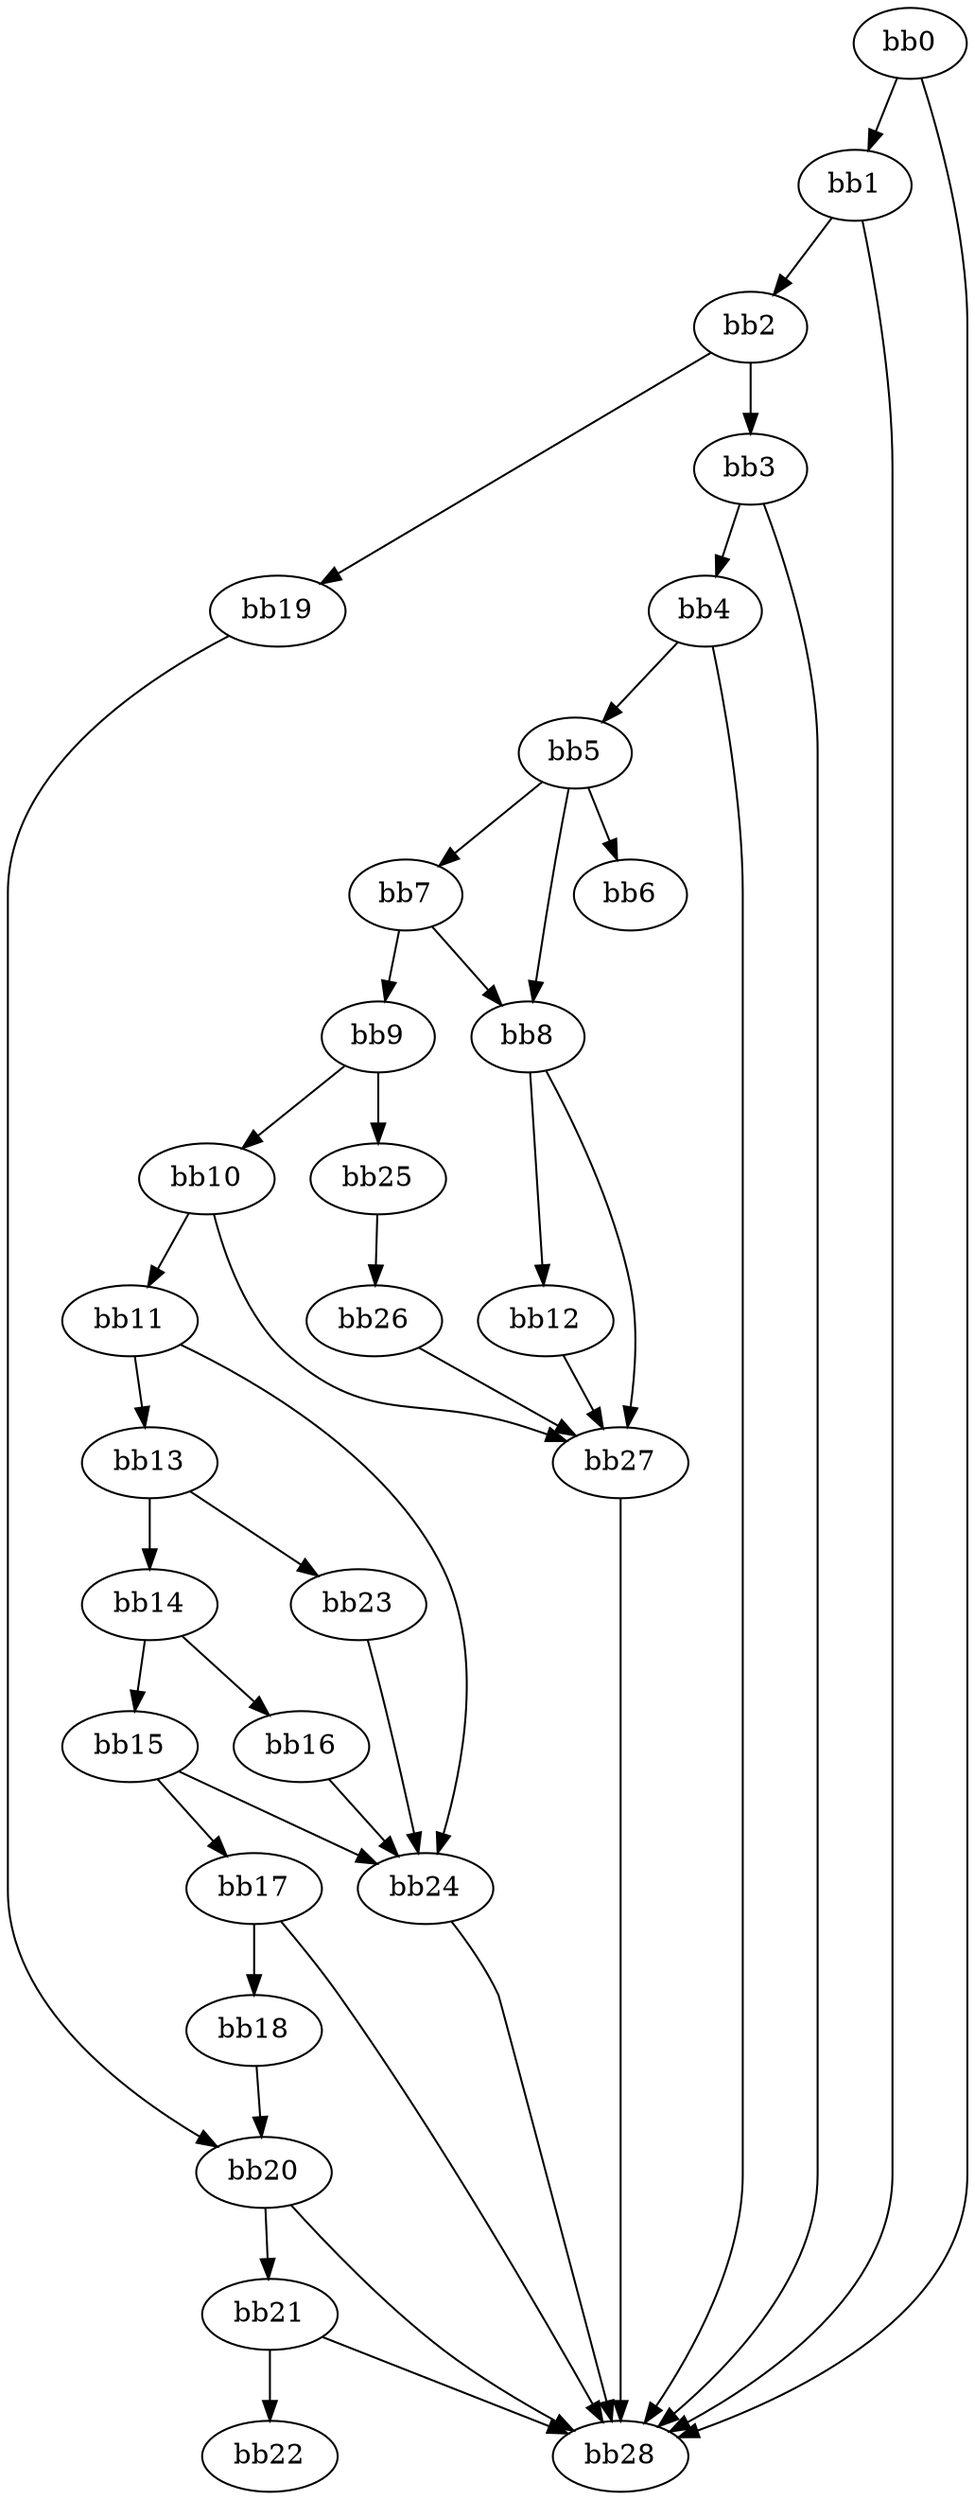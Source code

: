 digraph {
    0 [ label = "bb0\l" ]
    1 [ label = "bb1\l" ]
    2 [ label = "bb2\l" ]
    3 [ label = "bb3\l" ]
    4 [ label = "bb4\l" ]
    5 [ label = "bb5\l" ]
    6 [ label = "bb6\l" ]
    7 [ label = "bb7\l" ]
    8 [ label = "bb8\l" ]
    9 [ label = "bb9\l" ]
    10 [ label = "bb10\l" ]
    11 [ label = "bb11\l" ]
    12 [ label = "bb12\l" ]
    13 [ label = "bb13\l" ]
    14 [ label = "bb14\l" ]
    15 [ label = "bb15\l" ]
    16 [ label = "bb16\l" ]
    17 [ label = "bb17\l" ]
    18 [ label = "bb18\l" ]
    19 [ label = "bb19\l" ]
    20 [ label = "bb20\l" ]
    21 [ label = "bb21\l" ]
    22 [ label = "bb22\l" ]
    23 [ label = "bb23\l" ]
    24 [ label = "bb24\l" ]
    25 [ label = "bb25\l" ]
    26 [ label = "bb26\l" ]
    27 [ label = "bb27\l" ]
    28 [ label = "bb28\l" ]
    0 -> 1 [ ]
    0 -> 28 [ ]
    1 -> 2 [ ]
    1 -> 28 [ ]
    2 -> 3 [ ]
    2 -> 19 [ ]
    3 -> 4 [ ]
    3 -> 28 [ ]
    4 -> 5 [ ]
    4 -> 28 [ ]
    5 -> 6 [ ]
    5 -> 7 [ ]
    5 -> 8 [ ]
    7 -> 8 [ ]
    7 -> 9 [ ]
    8 -> 12 [ ]
    8 -> 27 [ ]
    9 -> 10 [ ]
    9 -> 25 [ ]
    10 -> 11 [ ]
    10 -> 27 [ ]
    11 -> 13 [ ]
    11 -> 24 [ ]
    12 -> 27 [ ]
    13 -> 14 [ ]
    13 -> 23 [ ]
    14 -> 15 [ ]
    14 -> 16 [ ]
    15 -> 17 [ ]
    15 -> 24 [ ]
    16 -> 24 [ ]
    17 -> 18 [ ]
    17 -> 28 [ ]
    18 -> 20 [ ]
    19 -> 20 [ ]
    20 -> 21 [ ]
    20 -> 28 [ ]
    21 -> 22 [ ]
    21 -> 28 [ ]
    23 -> 24 [ ]
    24 -> 28 [ ]
    25 -> 26 [ ]
    26 -> 27 [ ]
    27 -> 28 [ ]
}

